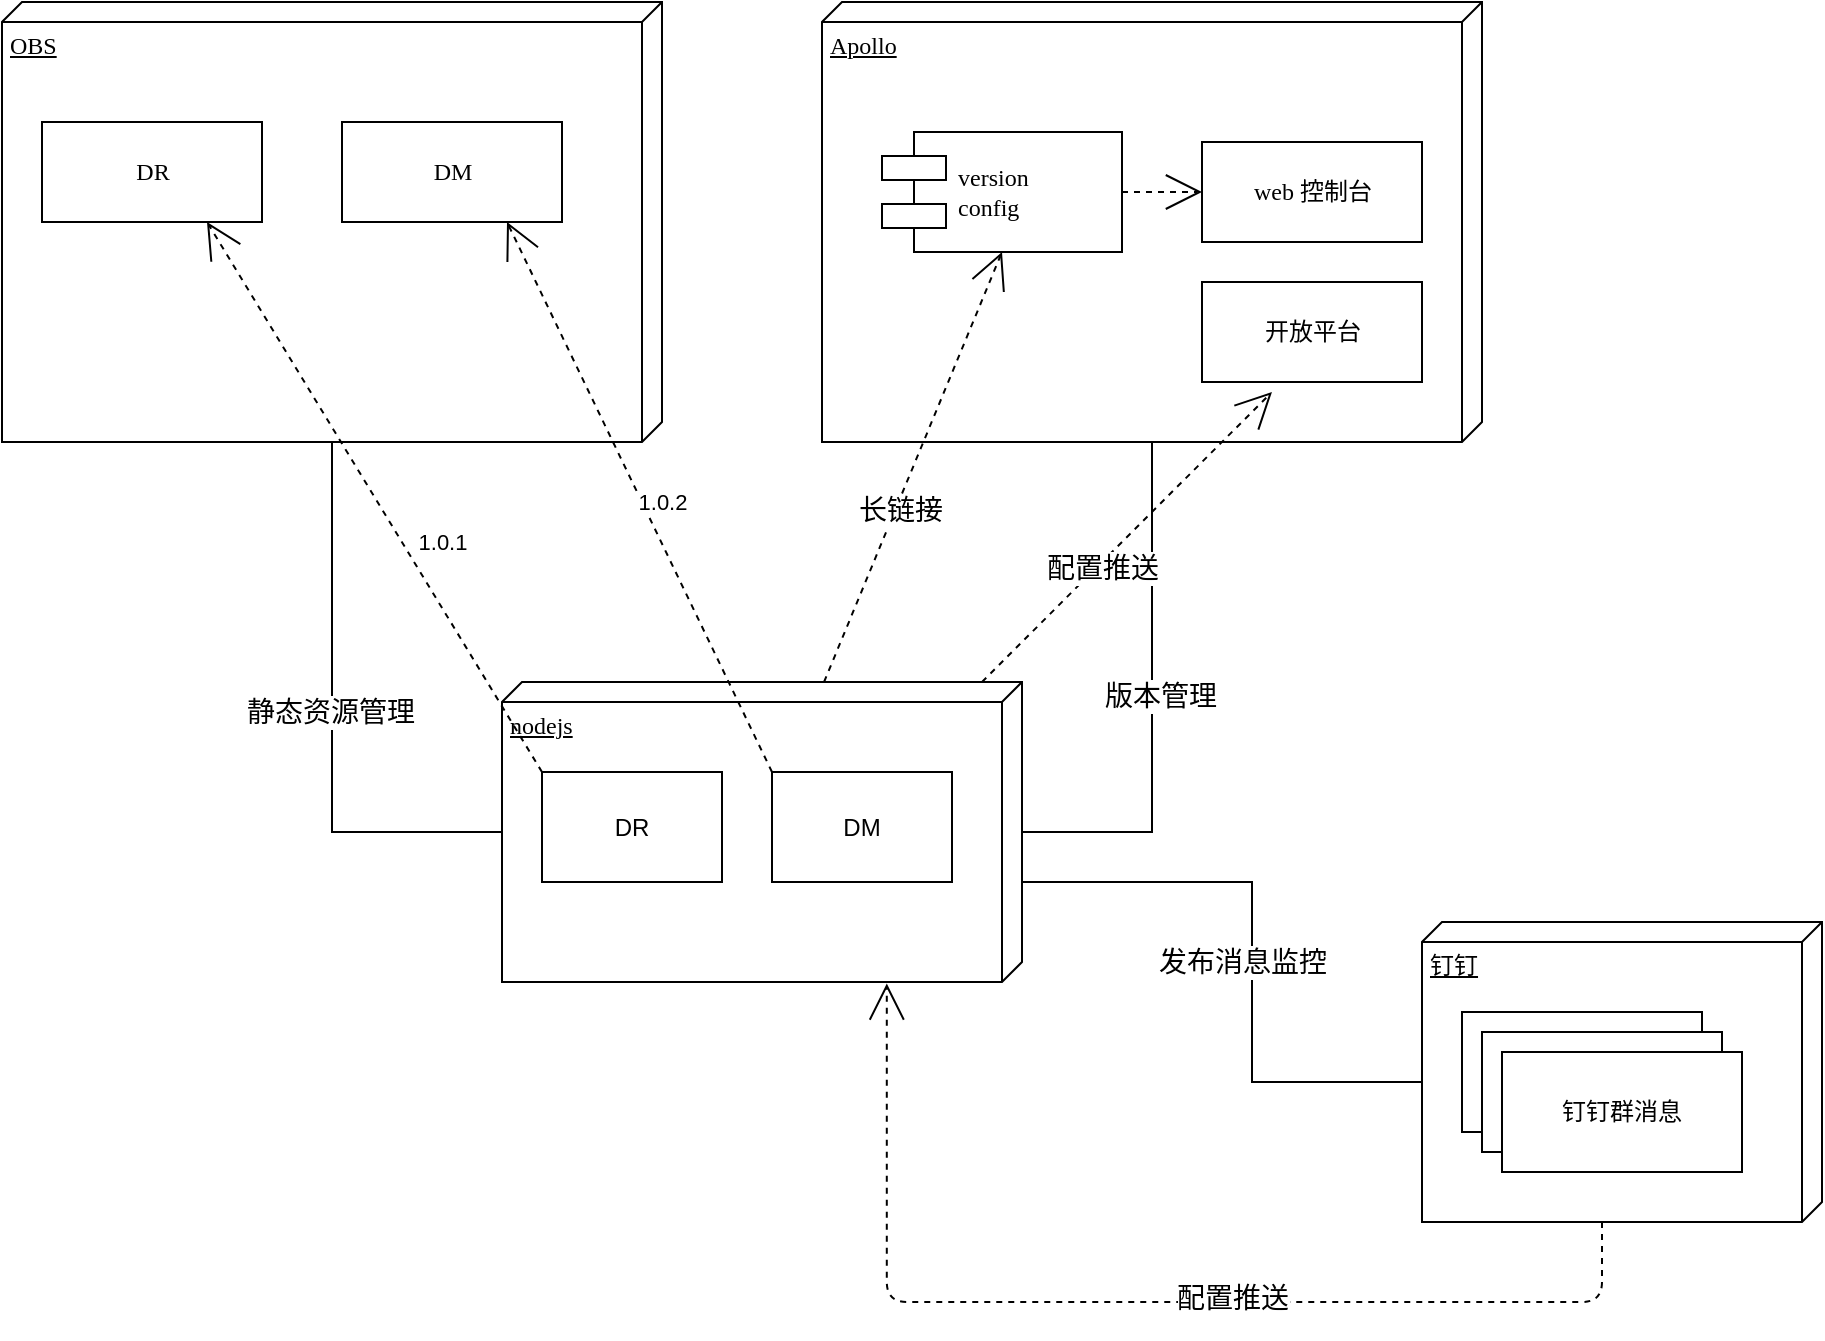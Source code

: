 <mxfile version="13.8.1" type="github">
  <diagram name="Page-1" id="5f0bae14-7c28-e335-631c-24af17079c00">
    <mxGraphModel dx="1422" dy="723" grid="1" gridSize="10" guides="1" tooltips="1" connect="1" arrows="1" fold="1" page="1" pageScale="1" pageWidth="1100" pageHeight="850" background="#ffffff" math="0" shadow="0">
      <root>
        <mxCell id="0" />
        <mxCell id="1" parent="0" />
        <mxCell id="39150e848f15840c-1" value="OBS&lt;br&gt;" style="verticalAlign=top;align=left;spacingTop=8;spacingLeft=2;spacingRight=12;shape=cube;size=10;direction=south;fontStyle=4;html=1;rounded=0;shadow=0;comic=0;labelBackgroundColor=none;strokeWidth=1;fontFamily=Verdana;fontSize=12" parent="1" vertex="1">
          <mxGeometry x="120" y="70" width="330" height="220" as="geometry" />
        </mxCell>
        <mxCell id="39150e848f15840c-2" value="Apollo&lt;br&gt;" style="verticalAlign=top;align=left;spacingTop=8;spacingLeft=2;spacingRight=12;shape=cube;size=10;direction=south;fontStyle=4;html=1;rounded=0;shadow=0;comic=0;labelBackgroundColor=none;strokeWidth=1;fontFamily=Verdana;fontSize=12" parent="1" vertex="1">
          <mxGeometry x="530" y="70" width="330" height="220" as="geometry" />
        </mxCell>
        <mxCell id="39150e848f15840c-3" value="nodejs" style="verticalAlign=top;align=left;spacingTop=8;spacingLeft=2;spacingRight=12;shape=cube;size=10;direction=south;fontStyle=4;html=1;rounded=0;shadow=0;comic=0;labelBackgroundColor=none;strokeWidth=1;fontFamily=Verdana;fontSize=12" parent="1" vertex="1">
          <mxGeometry x="370" y="410" width="260" height="150" as="geometry" />
        </mxCell>
        <mxCell id="39150e848f15840c-4" value="DR" style="html=1;rounded=0;shadow=0;comic=0;labelBackgroundColor=none;strokeWidth=1;fontFamily=Verdana;fontSize=12;align=center;" parent="1" vertex="1">
          <mxGeometry x="140" y="130" width="110" height="50" as="geometry" />
        </mxCell>
        <mxCell id="39150e848f15840c-7" value="version&lt;br&gt;config" style="shape=component;align=left;spacingLeft=36;rounded=0;shadow=0;comic=0;labelBackgroundColor=none;strokeWidth=1;fontFamily=Verdana;fontSize=12;html=1;" parent="1" vertex="1">
          <mxGeometry x="560" y="135" width="120" height="60" as="geometry" />
        </mxCell>
        <mxCell id="39150e848f15840c-8" value="web 控制台" style="html=1;rounded=0;shadow=0;comic=0;labelBackgroundColor=none;strokeWidth=1;fontFamily=Verdana;fontSize=12;align=center;" parent="1" vertex="1">
          <mxGeometry x="720" y="140" width="110" height="50" as="geometry" />
        </mxCell>
        <mxCell id="39150e848f15840c-11" style="edgeStyle=none;rounded=0;html=1;dashed=1;labelBackgroundColor=none;startArrow=none;startFill=0;startSize=8;endArrow=open;endFill=0;endSize=16;fontFamily=Verdana;fontSize=12;exitX=0;exitY=0;exitDx=0;exitDy=0;entryX=0.75;entryY=1;entryDx=0;entryDy=0;" parent="1" source="w3W8GvmS1LKXHycZ7dJO-2" target="39150e848f15840c-4" edge="1">
          <mxGeometry relative="1" as="geometry">
            <mxPoint x="484.4" y="460" as="sourcePoint" />
            <mxPoint x="373.751" y="249.27" as="targetPoint" />
          </mxGeometry>
        </mxCell>
        <mxCell id="w3W8GvmS1LKXHycZ7dJO-6" value="1.0.1" style="edgeLabel;html=1;align=center;verticalAlign=middle;resizable=0;points=[];" vertex="1" connectable="0" parent="39150e848f15840c-11">
          <mxGeometry x="0.443" y="-1" relative="1" as="geometry">
            <mxPoint x="69.83" y="83.66" as="offset" />
          </mxGeometry>
        </mxCell>
        <mxCell id="39150e848f15840c-12" style="edgeStyle=none;html=1;dashed=1;labelBackgroundColor=none;startArrow=none;startFill=0;startSize=8;endArrow=open;endFill=0;endSize=16;fontFamily=Verdana;fontSize=12;rounded=1;entryX=0.5;entryY=1;entryDx=0;entryDy=0;" parent="1" source="39150e848f15840c-3" target="39150e848f15840c-7" edge="1">
          <mxGeometry relative="1" as="geometry">
            <mxPoint x="625.313" y="248.833" as="targetPoint" />
          </mxGeometry>
        </mxCell>
        <mxCell id="w3W8GvmS1LKXHycZ7dJO-1" value="&lt;font style=&quot;font-size: 14px&quot;&gt;长链接&lt;/font&gt;" style="edgeLabel;html=1;align=center;verticalAlign=middle;resizable=0;points=[];" vertex="1" connectable="0" parent="39150e848f15840c-12">
          <mxGeometry x="-0.192" y="-2" relative="1" as="geometry">
            <mxPoint as="offset" />
          </mxGeometry>
        </mxCell>
        <mxCell id="39150e848f15840c-16" style="edgeStyle=orthogonalEdgeStyle;rounded=0;html=1;dashed=1;labelBackgroundColor=none;startArrow=none;startFill=0;startSize=8;endArrow=open;endFill=0;endSize=16;fontFamily=Verdana;fontSize=12;" parent="1" source="39150e848f15840c-7" target="39150e848f15840c-8" edge="1">
          <mxGeometry relative="1" as="geometry" />
        </mxCell>
        <mxCell id="39150e848f15840c-17" style="edgeStyle=orthogonalEdgeStyle;rounded=0;html=1;labelBackgroundColor=none;startArrow=none;startFill=0;startSize=8;endArrow=none;endFill=0;endSize=16;fontFamily=Verdana;fontSize=12;" parent="1" source="39150e848f15840c-3" target="39150e848f15840c-2" edge="1">
          <mxGeometry relative="1" as="geometry">
            <Array as="points">
              <mxPoint x="695" y="485" />
            </Array>
          </mxGeometry>
        </mxCell>
        <mxCell id="w3W8GvmS1LKXHycZ7dJO-15" value="&lt;font style=&quot;font-size: 14px&quot;&gt;版本管理&lt;/font&gt;" style="edgeLabel;html=1;align=center;verticalAlign=middle;resizable=0;points=[];" vertex="1" connectable="0" parent="39150e848f15840c-17">
          <mxGeometry x="0.023" y="-4" relative="1" as="geometry">
            <mxPoint as="offset" />
          </mxGeometry>
        </mxCell>
        <mxCell id="39150e848f15840c-18" style="edgeStyle=orthogonalEdgeStyle;rounded=0;html=1;labelBackgroundColor=none;startArrow=none;startFill=0;startSize=8;endArrow=none;endFill=0;endSize=16;fontFamily=Verdana;fontSize=12;" parent="1" source="39150e848f15840c-3" target="39150e848f15840c-1" edge="1">
          <mxGeometry relative="1" as="geometry">
            <Array as="points">
              <mxPoint x="285" y="485" />
            </Array>
          </mxGeometry>
        </mxCell>
        <mxCell id="w3W8GvmS1LKXHycZ7dJO-16" value="静态资源管理" style="edgeLabel;html=1;align=center;verticalAlign=middle;resizable=0;points=[];fontSize=14;" vertex="1" connectable="0" parent="39150e848f15840c-18">
          <mxGeometry x="0.036" y="1" relative="1" as="geometry">
            <mxPoint as="offset" />
          </mxGeometry>
        </mxCell>
        <mxCell id="w3W8GvmS1LKXHycZ7dJO-2" value="DR" style="rounded=0;whiteSpace=wrap;html=1;" vertex="1" parent="1">
          <mxGeometry x="390" y="455" width="90" height="55" as="geometry" />
        </mxCell>
        <mxCell id="w3W8GvmS1LKXHycZ7dJO-3" value="DM" style="rounded=0;whiteSpace=wrap;html=1;" vertex="1" parent="1">
          <mxGeometry x="505" y="455" width="90" height="55" as="geometry" />
        </mxCell>
        <mxCell id="w3W8GvmS1LKXHycZ7dJO-4" style="edgeStyle=none;rounded=0;html=1;dashed=1;labelBackgroundColor=none;startArrow=none;startFill=0;startSize=8;endArrow=open;endFill=0;endSize=16;fontFamily=Verdana;fontSize=12;exitX=0;exitY=0;exitDx=0;exitDy=0;entryX=0.75;entryY=1;entryDx=0;entryDy=0;" edge="1" parent="1" source="w3W8GvmS1LKXHycZ7dJO-3" target="w3W8GvmS1LKXHycZ7dJO-5">
          <mxGeometry relative="1" as="geometry">
            <mxPoint x="533.75" y="455.73" as="sourcePoint" />
            <mxPoint x="383.966" y="195" as="targetPoint" />
          </mxGeometry>
        </mxCell>
        <mxCell id="w3W8GvmS1LKXHycZ7dJO-7" value="1.0.2" style="edgeLabel;html=1;align=center;verticalAlign=middle;resizable=0;points=[];" vertex="1" connectable="0" parent="w3W8GvmS1LKXHycZ7dJO-4">
          <mxGeometry x="0.621" relative="1" as="geometry">
            <mxPoint x="52.21" y="87.52" as="offset" />
          </mxGeometry>
        </mxCell>
        <mxCell id="w3W8GvmS1LKXHycZ7dJO-5" value="DM" style="html=1;rounded=0;shadow=0;comic=0;labelBackgroundColor=none;strokeWidth=1;fontFamily=Verdana;fontSize=12;align=center;" vertex="1" parent="1">
          <mxGeometry x="290" y="130" width="110" height="50" as="geometry" />
        </mxCell>
        <mxCell id="w3W8GvmS1LKXHycZ7dJO-8" value="开放平台" style="html=1;rounded=0;shadow=0;comic=0;labelBackgroundColor=none;strokeWidth=1;fontFamily=Verdana;fontSize=12;align=center;" vertex="1" parent="1">
          <mxGeometry x="720" y="210" width="110" height="50" as="geometry" />
        </mxCell>
        <mxCell id="w3W8GvmS1LKXHycZ7dJO-9" style="edgeStyle=none;html=1;dashed=1;labelBackgroundColor=none;startArrow=none;startFill=0;startSize=8;endArrow=open;endFill=0;endSize=16;fontFamily=Verdana;fontSize=12;rounded=1;entryX=0.318;entryY=1.1;entryDx=0;entryDy=0;entryPerimeter=0;" edge="1" parent="1" target="w3W8GvmS1LKXHycZ7dJO-8">
          <mxGeometry relative="1" as="geometry">
            <mxPoint x="610.004" y="410" as="sourcePoint" />
            <mxPoint x="698.97" y="195" as="targetPoint" />
          </mxGeometry>
        </mxCell>
        <mxCell id="w3W8GvmS1LKXHycZ7dJO-10" value="&lt;font style=&quot;font-size: 14px&quot;&gt;配置推送&lt;/font&gt;" style="edgeLabel;html=1;align=center;verticalAlign=middle;resizable=0;points=[];" vertex="1" connectable="0" parent="w3W8GvmS1LKXHycZ7dJO-9">
          <mxGeometry x="-0.192" y="-2" relative="1" as="geometry">
            <mxPoint as="offset" />
          </mxGeometry>
        </mxCell>
        <mxCell id="w3W8GvmS1LKXHycZ7dJO-11" value="钉钉" style="verticalAlign=top;align=left;spacingTop=8;spacingLeft=2;spacingRight=12;shape=cube;size=10;direction=south;fontStyle=4;html=1;rounded=0;shadow=0;comic=0;labelBackgroundColor=none;strokeWidth=1;fontFamily=Verdana;fontSize=12" vertex="1" parent="1">
          <mxGeometry x="830" y="530" width="200" height="150" as="geometry" />
        </mxCell>
        <mxCell id="w3W8GvmS1LKXHycZ7dJO-12" style="edgeStyle=orthogonalEdgeStyle;rounded=0;html=1;labelBackgroundColor=none;startArrow=none;startFill=0;startSize=8;endArrow=none;endFill=0;endSize=16;fontFamily=Verdana;fontSize=12;entryX=0;entryY=0;entryDx=80;entryDy=200;entryPerimeter=0;" edge="1" parent="1" target="w3W8GvmS1LKXHycZ7dJO-11">
          <mxGeometry relative="1" as="geometry">
            <Array as="points">
              <mxPoint x="745" y="510" />
              <mxPoint x="745" y="610" />
            </Array>
            <mxPoint x="630" y="510" as="sourcePoint" />
            <mxPoint x="745" y="507.5" as="targetPoint" />
          </mxGeometry>
        </mxCell>
        <mxCell id="w3W8GvmS1LKXHycZ7dJO-14" value="发布消息监控" style="edgeLabel;html=1;align=center;verticalAlign=middle;resizable=0;points=[];fontSize=14;" vertex="1" connectable="0" parent="w3W8GvmS1LKXHycZ7dJO-12">
          <mxGeometry x="-0.373" y="-3" relative="1" as="geometry">
            <mxPoint x="16" y="37" as="offset" />
          </mxGeometry>
        </mxCell>
        <mxCell id="w3W8GvmS1LKXHycZ7dJO-13" value="钉钉群消息" style="rounded=0;whiteSpace=wrap;html=1;" vertex="1" parent="1">
          <mxGeometry x="850" y="575" width="120" height="60" as="geometry" />
        </mxCell>
        <mxCell id="w3W8GvmS1LKXHycZ7dJO-17" style="edgeStyle=orthogonalEdgeStyle;html=1;dashed=1;labelBackgroundColor=none;startArrow=none;startFill=0;startSize=8;endArrow=open;endFill=0;endSize=16;fontFamily=Verdana;fontSize=12;rounded=1;entryX=1.005;entryY=0.26;entryDx=0;entryDy=0;entryPerimeter=0;" edge="1" parent="1" source="w3W8GvmS1LKXHycZ7dJO-11" target="39150e848f15840c-3">
          <mxGeometry relative="1" as="geometry">
            <mxPoint x="920" y="660" as="sourcePoint" />
            <mxPoint x="630" y="580" as="targetPoint" />
            <Array as="points">
              <mxPoint x="920" y="720" />
              <mxPoint x="562" y="720" />
            </Array>
          </mxGeometry>
        </mxCell>
        <mxCell id="w3W8GvmS1LKXHycZ7dJO-18" value="&lt;font style=&quot;font-size: 14px&quot;&gt;配置推送&lt;/font&gt;" style="edgeLabel;html=1;align=center;verticalAlign=middle;resizable=0;points=[];fontSize=14;" vertex="1" connectable="0" parent="w3W8GvmS1LKXHycZ7dJO-17">
          <mxGeometry x="-0.192" y="-2" relative="1" as="geometry">
            <mxPoint as="offset" />
          </mxGeometry>
        </mxCell>
        <mxCell id="w3W8GvmS1LKXHycZ7dJO-20" value="钉钉群消息" style="rounded=0;whiteSpace=wrap;html=1;" vertex="1" parent="1">
          <mxGeometry x="860" y="585" width="120" height="60" as="geometry" />
        </mxCell>
        <mxCell id="w3W8GvmS1LKXHycZ7dJO-21" value="钉钉群消息" style="rounded=0;whiteSpace=wrap;html=1;" vertex="1" parent="1">
          <mxGeometry x="870" y="595" width="120" height="60" as="geometry" />
        </mxCell>
      </root>
    </mxGraphModel>
  </diagram>
</mxfile>
